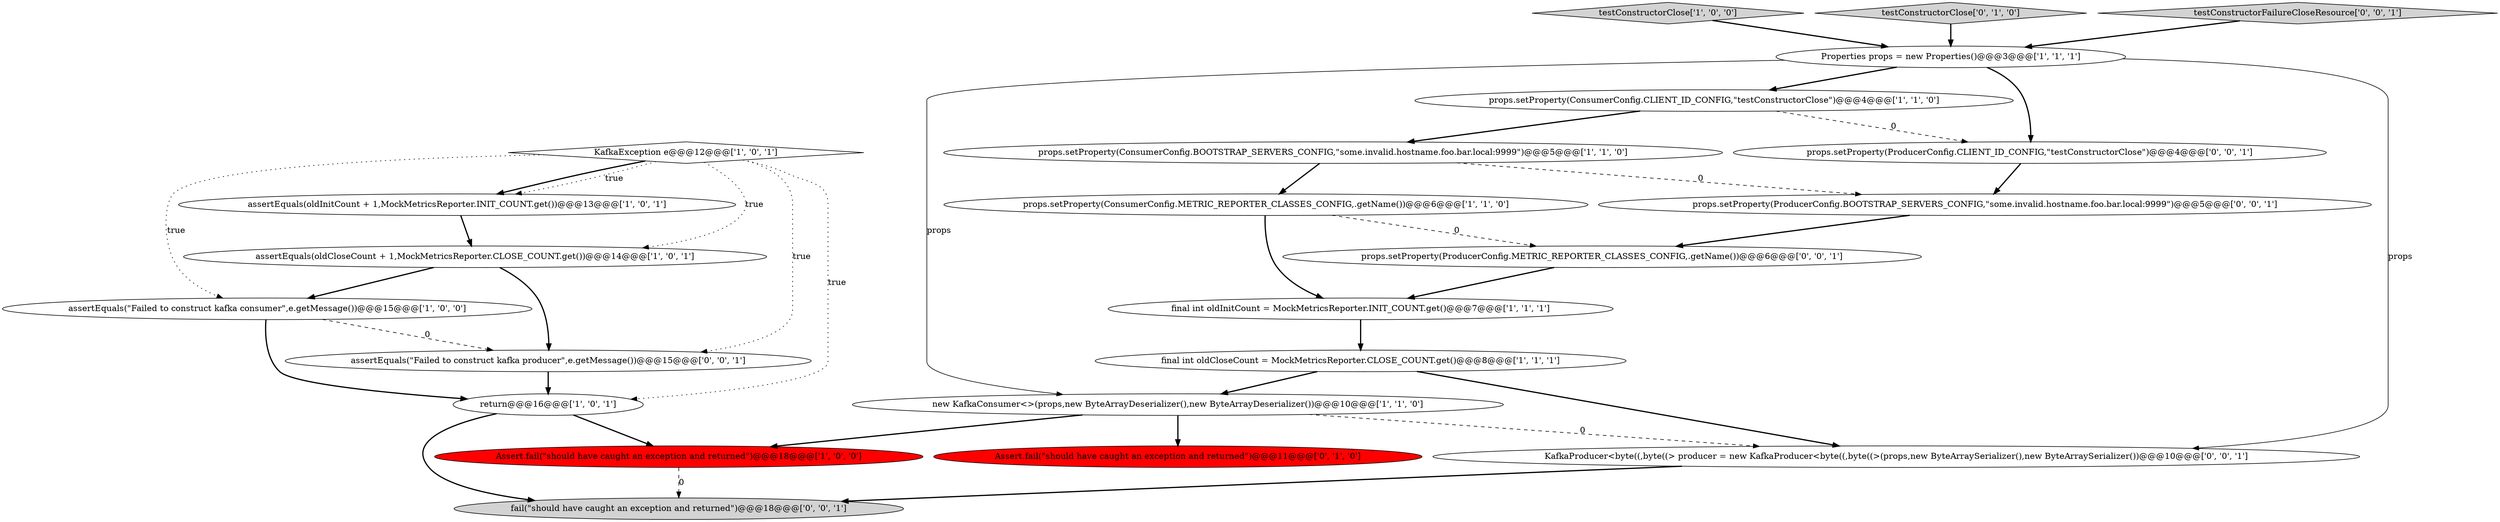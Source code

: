 digraph {
20 [style = filled, label = "fail(\"should have caught an exception and returned\")@@@18@@@['0', '0', '1']", fillcolor = lightgray, shape = ellipse image = "AAA0AAABBB3BBB"];
21 [style = filled, label = "props.setProperty(ProducerConfig.METRIC_REPORTER_CLASSES_CONFIG,.getName())@@@6@@@['0', '0', '1']", fillcolor = white, shape = ellipse image = "AAA0AAABBB3BBB"];
10 [style = filled, label = "return@@@16@@@['1', '0', '1']", fillcolor = white, shape = ellipse image = "AAA0AAABBB1BBB"];
0 [style = filled, label = "assertEquals(oldInitCount + 1,MockMetricsReporter.INIT_COUNT.get())@@@13@@@['1', '0', '1']", fillcolor = white, shape = ellipse image = "AAA0AAABBB1BBB"];
8 [style = filled, label = "assertEquals(\"Failed to construct kafka consumer\",e.getMessage())@@@15@@@['1', '0', '0']", fillcolor = white, shape = ellipse image = "AAA0AAABBB1BBB"];
11 [style = filled, label = "props.setProperty(ConsumerConfig.CLIENT_ID_CONFIG,\"testConstructorClose\")@@@4@@@['1', '1', '0']", fillcolor = white, shape = ellipse image = "AAA0AAABBB1BBB"];
5 [style = filled, label = "props.setProperty(ConsumerConfig.METRIC_REPORTER_CLASSES_CONFIG,.getName())@@@6@@@['1', '1', '0']", fillcolor = white, shape = ellipse image = "AAA0AAABBB1BBB"];
9 [style = filled, label = "testConstructorClose['1', '0', '0']", fillcolor = lightgray, shape = diamond image = "AAA0AAABBB1BBB"];
19 [style = filled, label = "assertEquals(\"Failed to construct kafka producer\",e.getMessage())@@@15@@@['0', '0', '1']", fillcolor = white, shape = ellipse image = "AAA0AAABBB3BBB"];
12 [style = filled, label = "Assert.fail(\"should have caught an exception and returned\")@@@18@@@['1', '0', '0']", fillcolor = red, shape = ellipse image = "AAA1AAABBB1BBB"];
22 [style = filled, label = "props.setProperty(ProducerConfig.BOOTSTRAP_SERVERS_CONFIG,\"some.invalid.hostname.foo.bar.local:9999\")@@@5@@@['0', '0', '1']", fillcolor = white, shape = ellipse image = "AAA0AAABBB3BBB"];
14 [style = filled, label = "testConstructorClose['0', '1', '0']", fillcolor = lightgray, shape = diamond image = "AAA0AAABBB2BBB"];
16 [style = filled, label = "testConstructorFailureCloseResource['0', '0', '1']", fillcolor = lightgray, shape = diamond image = "AAA0AAABBB3BBB"];
1 [style = filled, label = "assertEquals(oldCloseCount + 1,MockMetricsReporter.CLOSE_COUNT.get())@@@14@@@['1', '0', '1']", fillcolor = white, shape = ellipse image = "AAA0AAABBB1BBB"];
2 [style = filled, label = "final int oldInitCount = MockMetricsReporter.INIT_COUNT.get()@@@7@@@['1', '1', '1']", fillcolor = white, shape = ellipse image = "AAA0AAABBB1BBB"];
6 [style = filled, label = "final int oldCloseCount = MockMetricsReporter.CLOSE_COUNT.get()@@@8@@@['1', '1', '1']", fillcolor = white, shape = ellipse image = "AAA0AAABBB1BBB"];
18 [style = filled, label = "props.setProperty(ProducerConfig.CLIENT_ID_CONFIG,\"testConstructorClose\")@@@4@@@['0', '0', '1']", fillcolor = white, shape = ellipse image = "AAA0AAABBB3BBB"];
4 [style = filled, label = "Properties props = new Properties()@@@3@@@['1', '1', '1']", fillcolor = white, shape = ellipse image = "AAA0AAABBB1BBB"];
7 [style = filled, label = "KafkaException e@@@12@@@['1', '0', '1']", fillcolor = white, shape = diamond image = "AAA0AAABBB1BBB"];
15 [style = filled, label = "Assert.fail(\"should have caught an exception and returned\")@@@11@@@['0', '1', '0']", fillcolor = red, shape = ellipse image = "AAA1AAABBB2BBB"];
17 [style = filled, label = "KafkaProducer<byte((,byte((> producer = new KafkaProducer<byte((,byte((>(props,new ByteArraySerializer(),new ByteArraySerializer())@@@10@@@['0', '0', '1']", fillcolor = white, shape = ellipse image = "AAA0AAABBB3BBB"];
13 [style = filled, label = "props.setProperty(ConsumerConfig.BOOTSTRAP_SERVERS_CONFIG,\"some.invalid.hostname.foo.bar.local:9999\")@@@5@@@['1', '1', '0']", fillcolor = white, shape = ellipse image = "AAA0AAABBB1BBB"];
3 [style = filled, label = "new KafkaConsumer<>(props,new ByteArrayDeserializer(),new ByteArrayDeserializer())@@@10@@@['1', '1', '0']", fillcolor = white, shape = ellipse image = "AAA0AAABBB1BBB"];
6->17 [style = bold, label=""];
6->3 [style = bold, label=""];
8->10 [style = bold, label=""];
8->19 [style = dashed, label="0"];
10->20 [style = bold, label=""];
3->17 [style = dashed, label="0"];
1->8 [style = bold, label=""];
7->10 [style = dotted, label="true"];
12->20 [style = dashed, label="0"];
7->19 [style = dotted, label="true"];
2->6 [style = bold, label=""];
9->4 [style = bold, label=""];
22->21 [style = bold, label=""];
19->10 [style = bold, label=""];
7->0 [style = bold, label=""];
3->15 [style = bold, label=""];
4->18 [style = bold, label=""];
3->12 [style = bold, label=""];
7->0 [style = dotted, label="true"];
4->3 [style = solid, label="props"];
21->2 [style = bold, label=""];
5->2 [style = bold, label=""];
4->17 [style = solid, label="props"];
18->22 [style = bold, label=""];
14->4 [style = bold, label=""];
10->12 [style = bold, label=""];
11->18 [style = dashed, label="0"];
0->1 [style = bold, label=""];
11->13 [style = bold, label=""];
13->5 [style = bold, label=""];
5->21 [style = dashed, label="0"];
16->4 [style = bold, label=""];
1->19 [style = bold, label=""];
4->11 [style = bold, label=""];
7->1 [style = dotted, label="true"];
7->8 [style = dotted, label="true"];
13->22 [style = dashed, label="0"];
17->20 [style = bold, label=""];
}
